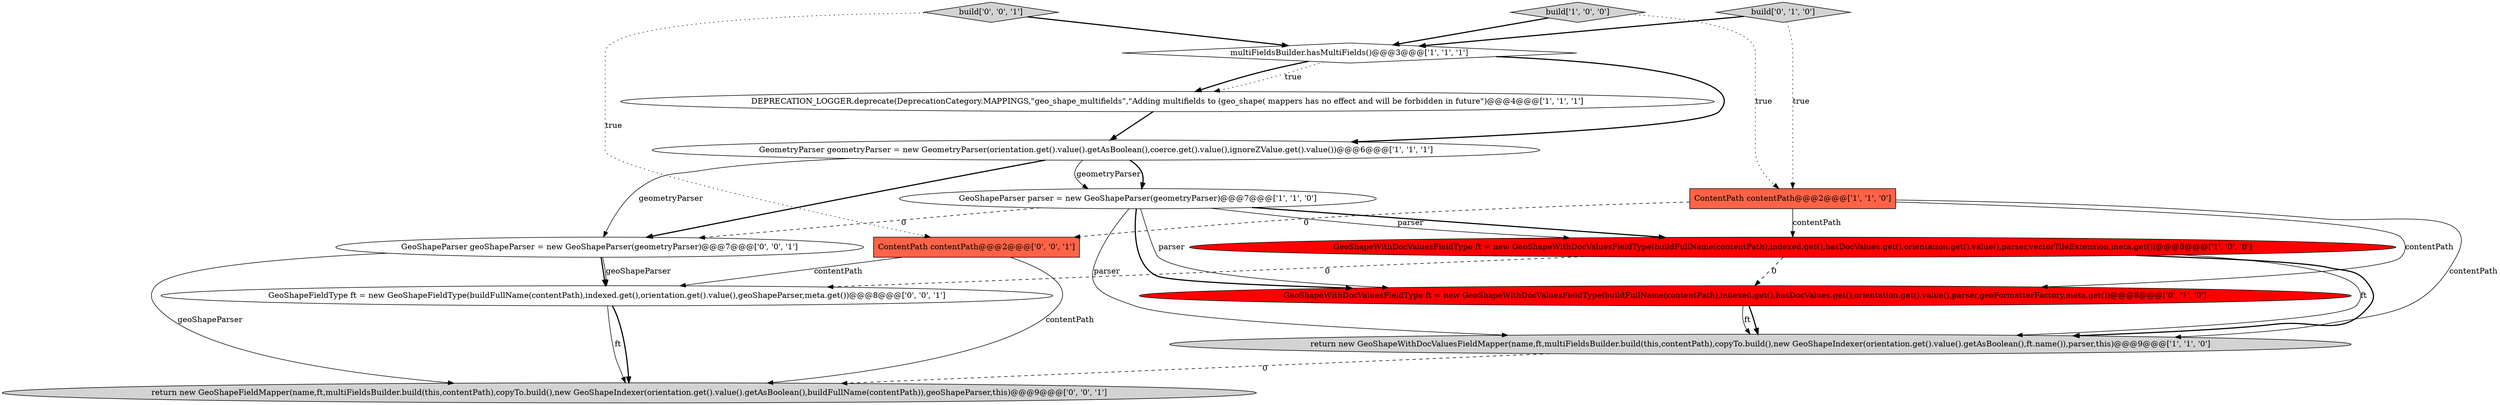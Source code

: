 digraph {
10 [style = filled, label = "GeoShapeFieldType ft = new GeoShapeFieldType(buildFullName(contentPath),indexed.get(),orientation.get().value(),geoShapeParser,meta.get())@@@8@@@['0', '0', '1']", fillcolor = white, shape = ellipse image = "AAA0AAABBB3BBB"];
9 [style = filled, label = "GeoShapeWithDocValuesFieldType ft = new GeoShapeWithDocValuesFieldType(buildFullName(contentPath),indexed.get(),hasDocValues.get(),orientation.get().value(),parser,geoFormatterFactory,meta.get())@@@8@@@['0', '1', '0']", fillcolor = red, shape = ellipse image = "AAA1AAABBB2BBB"];
1 [style = filled, label = "GeoShapeParser parser = new GeoShapeParser(geometryParser)@@@7@@@['1', '1', '0']", fillcolor = white, shape = ellipse image = "AAA0AAABBB1BBB"];
8 [style = filled, label = "build['0', '1', '0']", fillcolor = lightgray, shape = diamond image = "AAA0AAABBB2BBB"];
3 [style = filled, label = "GeoShapeWithDocValuesFieldType ft = new GeoShapeWithDocValuesFieldType(buildFullName(contentPath),indexed.get(),hasDocValues.get(),orientation.get().value(),parser,vectorTileExtension,meta.get())@@@8@@@['1', '0', '0']", fillcolor = red, shape = ellipse image = "AAA1AAABBB1BBB"];
4 [style = filled, label = "multiFieldsBuilder.hasMultiFields()@@@3@@@['1', '1', '1']", fillcolor = white, shape = diamond image = "AAA0AAABBB1BBB"];
6 [style = filled, label = "build['1', '0', '0']", fillcolor = lightgray, shape = diamond image = "AAA0AAABBB1BBB"];
11 [style = filled, label = "build['0', '0', '1']", fillcolor = lightgray, shape = diamond image = "AAA0AAABBB3BBB"];
14 [style = filled, label = "return new GeoShapeFieldMapper(name,ft,multiFieldsBuilder.build(this,contentPath),copyTo.build(),new GeoShapeIndexer(orientation.get().value().getAsBoolean(),buildFullName(contentPath)),geoShapeParser,this)@@@9@@@['0', '0', '1']", fillcolor = lightgray, shape = ellipse image = "AAA0AAABBB3BBB"];
12 [style = filled, label = "ContentPath contentPath@@@2@@@['0', '0', '1']", fillcolor = tomato, shape = box image = "AAA0AAABBB3BBB"];
2 [style = filled, label = "ContentPath contentPath@@@2@@@['1', '1', '0']", fillcolor = tomato, shape = box image = "AAA0AAABBB1BBB"];
5 [style = filled, label = "DEPRECATION_LOGGER.deprecate(DeprecationCategory.MAPPINGS,\"geo_shape_multifields\",\"Adding multifields to (geo_shape( mappers has no effect and will be forbidden in future\")@@@4@@@['1', '1', '1']", fillcolor = white, shape = ellipse image = "AAA0AAABBB1BBB"];
7 [style = filled, label = "return new GeoShapeWithDocValuesFieldMapper(name,ft,multiFieldsBuilder.build(this,contentPath),copyTo.build(),new GeoShapeIndexer(orientation.get().value().getAsBoolean(),ft.name()),parser,this)@@@9@@@['1', '1', '0']", fillcolor = lightgray, shape = ellipse image = "AAA0AAABBB1BBB"];
13 [style = filled, label = "GeoShapeParser geoShapeParser = new GeoShapeParser(geometryParser)@@@7@@@['0', '0', '1']", fillcolor = white, shape = ellipse image = "AAA0AAABBB3BBB"];
0 [style = filled, label = "GeometryParser geometryParser = new GeometryParser(orientation.get().value().getAsBoolean(),coerce.get().value(),ignoreZValue.get().value())@@@6@@@['1', '1', '1']", fillcolor = white, shape = ellipse image = "AAA0AAABBB1BBB"];
13->10 [style = bold, label=""];
4->5 [style = dotted, label="true"];
10->14 [style = solid, label="ft"];
0->13 [style = solid, label="geometryParser"];
0->13 [style = bold, label=""];
10->14 [style = bold, label=""];
8->2 [style = dotted, label="true"];
7->14 [style = dashed, label="0"];
11->12 [style = dotted, label="true"];
12->10 [style = solid, label="contentPath"];
11->4 [style = bold, label=""];
1->3 [style = bold, label=""];
1->3 [style = solid, label="parser"];
13->14 [style = solid, label="geoShapeParser"];
9->7 [style = bold, label=""];
12->14 [style = solid, label="contentPath"];
1->9 [style = bold, label=""];
4->0 [style = bold, label=""];
1->13 [style = dashed, label="0"];
3->7 [style = solid, label="ft"];
2->7 [style = solid, label="contentPath"];
6->4 [style = bold, label=""];
0->1 [style = solid, label="geometryParser"];
13->10 [style = solid, label="geoShapeParser"];
2->12 [style = dashed, label="0"];
6->2 [style = dotted, label="true"];
1->7 [style = solid, label="parser"];
5->0 [style = bold, label=""];
3->7 [style = bold, label=""];
3->9 [style = dashed, label="0"];
0->1 [style = bold, label=""];
1->9 [style = solid, label="parser"];
9->7 [style = solid, label="ft"];
3->10 [style = dashed, label="0"];
8->4 [style = bold, label=""];
2->3 [style = solid, label="contentPath"];
4->5 [style = bold, label=""];
2->9 [style = solid, label="contentPath"];
}
